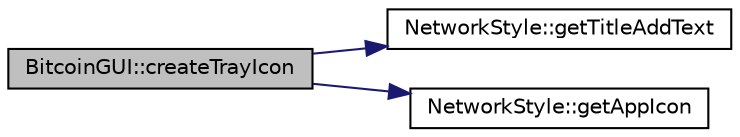 digraph "BitcoinGUI::createTrayIcon"
{
  edge [fontname="Helvetica",fontsize="10",labelfontname="Helvetica",labelfontsize="10"];
  node [fontname="Helvetica",fontsize="10",shape=record];
  rankdir="LR";
  Node77 [label="BitcoinGUI::createTrayIcon",height=0.2,width=0.4,color="black", fillcolor="grey75", style="filled", fontcolor="black"];
  Node77 -> Node78 [color="midnightblue",fontsize="10",style="solid",fontname="Helvetica"];
  Node78 [label="NetworkStyle::getTitleAddText",height=0.2,width=0.4,color="black", fillcolor="white", style="filled",URL="$class_network_style.html#a12eab0110656b06afe8ef5dc4cf1f810"];
  Node77 -> Node79 [color="midnightblue",fontsize="10",style="solid",fontname="Helvetica"];
  Node79 [label="NetworkStyle::getAppIcon",height=0.2,width=0.4,color="black", fillcolor="white", style="filled",URL="$class_network_style.html#ad91c8a6d8f33741cdbe0ebbd716a36bb"];
}
